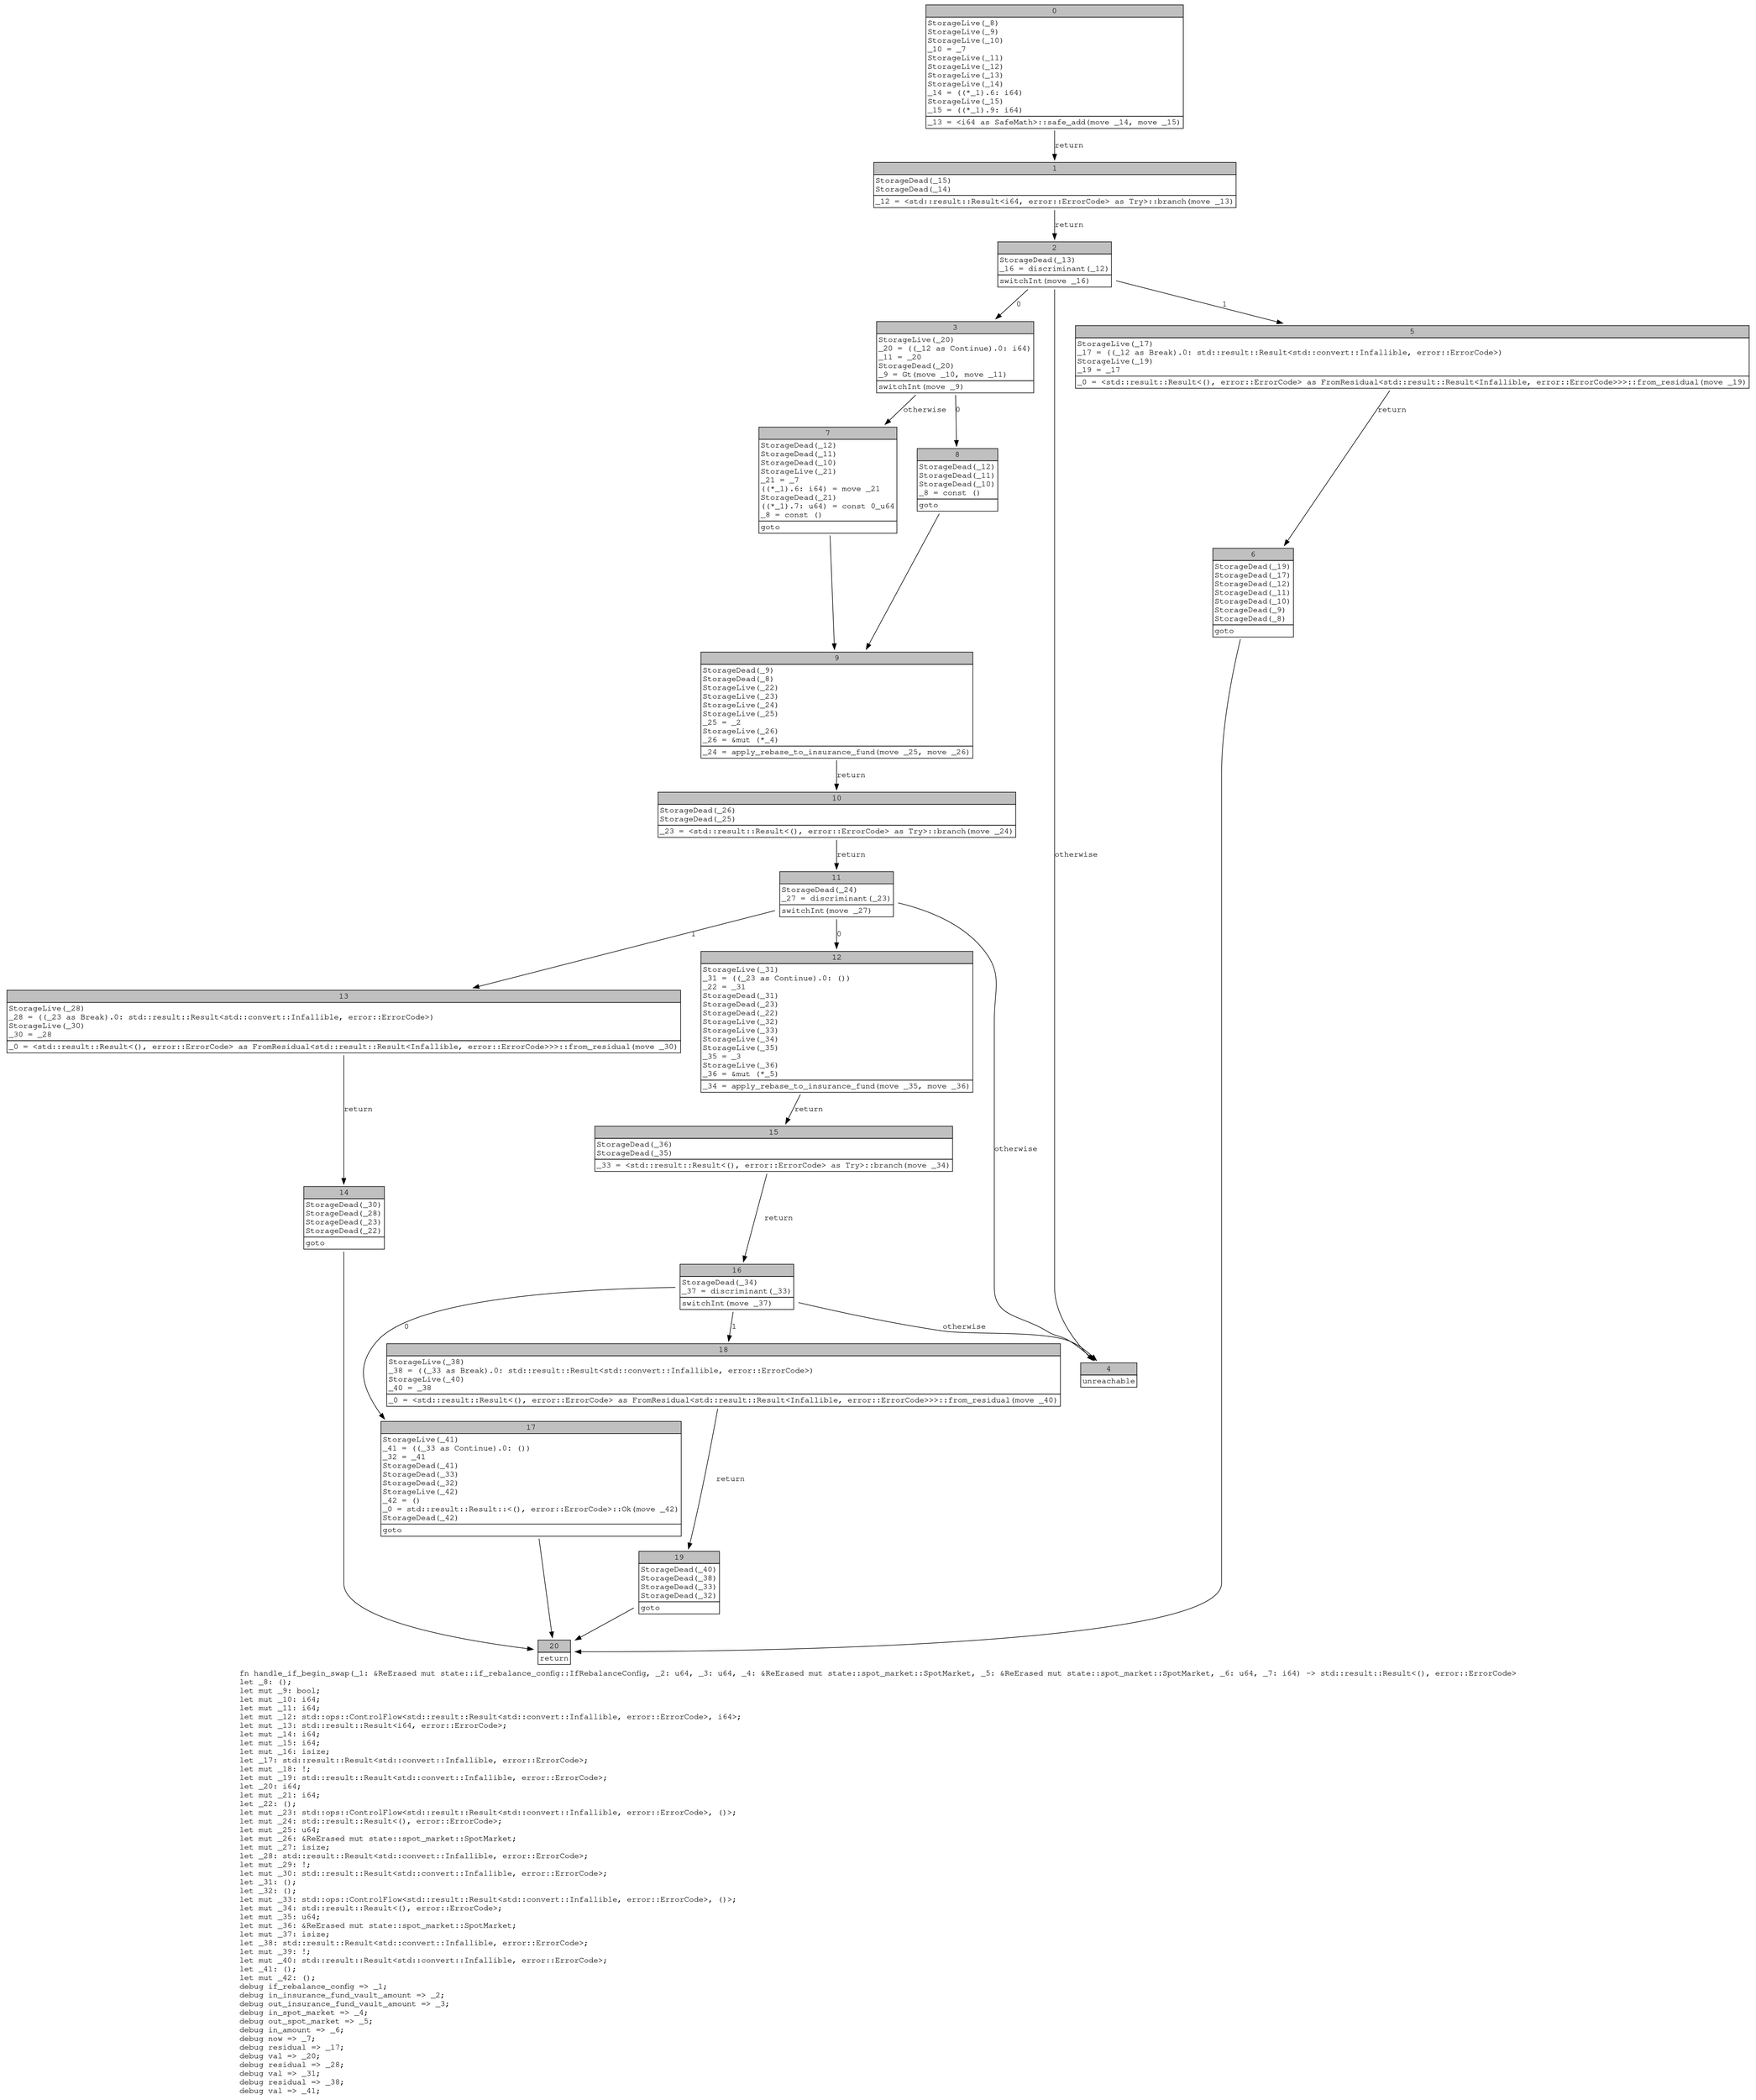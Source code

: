 digraph Mir_0_206 {
    graph [fontname="Courier, monospace"];
    node [fontname="Courier, monospace"];
    edge [fontname="Courier, monospace"];
    label=<fn handle_if_begin_swap(_1: &amp;ReErased mut state::if_rebalance_config::IfRebalanceConfig, _2: u64, _3: u64, _4: &amp;ReErased mut state::spot_market::SpotMarket, _5: &amp;ReErased mut state::spot_market::SpotMarket, _6: u64, _7: i64) -&gt; std::result::Result&lt;(), error::ErrorCode&gt;<br align="left"/>let _8: ();<br align="left"/>let mut _9: bool;<br align="left"/>let mut _10: i64;<br align="left"/>let mut _11: i64;<br align="left"/>let mut _12: std::ops::ControlFlow&lt;std::result::Result&lt;std::convert::Infallible, error::ErrorCode&gt;, i64&gt;;<br align="left"/>let mut _13: std::result::Result&lt;i64, error::ErrorCode&gt;;<br align="left"/>let mut _14: i64;<br align="left"/>let mut _15: i64;<br align="left"/>let mut _16: isize;<br align="left"/>let _17: std::result::Result&lt;std::convert::Infallible, error::ErrorCode&gt;;<br align="left"/>let mut _18: !;<br align="left"/>let mut _19: std::result::Result&lt;std::convert::Infallible, error::ErrorCode&gt;;<br align="left"/>let _20: i64;<br align="left"/>let mut _21: i64;<br align="left"/>let _22: ();<br align="left"/>let mut _23: std::ops::ControlFlow&lt;std::result::Result&lt;std::convert::Infallible, error::ErrorCode&gt;, ()&gt;;<br align="left"/>let mut _24: std::result::Result&lt;(), error::ErrorCode&gt;;<br align="left"/>let mut _25: u64;<br align="left"/>let mut _26: &amp;ReErased mut state::spot_market::SpotMarket;<br align="left"/>let mut _27: isize;<br align="left"/>let _28: std::result::Result&lt;std::convert::Infallible, error::ErrorCode&gt;;<br align="left"/>let mut _29: !;<br align="left"/>let mut _30: std::result::Result&lt;std::convert::Infallible, error::ErrorCode&gt;;<br align="left"/>let _31: ();<br align="left"/>let _32: ();<br align="left"/>let mut _33: std::ops::ControlFlow&lt;std::result::Result&lt;std::convert::Infallible, error::ErrorCode&gt;, ()&gt;;<br align="left"/>let mut _34: std::result::Result&lt;(), error::ErrorCode&gt;;<br align="left"/>let mut _35: u64;<br align="left"/>let mut _36: &amp;ReErased mut state::spot_market::SpotMarket;<br align="left"/>let mut _37: isize;<br align="left"/>let _38: std::result::Result&lt;std::convert::Infallible, error::ErrorCode&gt;;<br align="left"/>let mut _39: !;<br align="left"/>let mut _40: std::result::Result&lt;std::convert::Infallible, error::ErrorCode&gt;;<br align="left"/>let _41: ();<br align="left"/>let mut _42: ();<br align="left"/>debug if_rebalance_config =&gt; _1;<br align="left"/>debug in_insurance_fund_vault_amount =&gt; _2;<br align="left"/>debug out_insurance_fund_vault_amount =&gt; _3;<br align="left"/>debug in_spot_market =&gt; _4;<br align="left"/>debug out_spot_market =&gt; _5;<br align="left"/>debug in_amount =&gt; _6;<br align="left"/>debug now =&gt; _7;<br align="left"/>debug residual =&gt; _17;<br align="left"/>debug val =&gt; _20;<br align="left"/>debug residual =&gt; _28;<br align="left"/>debug val =&gt; _31;<br align="left"/>debug residual =&gt; _38;<br align="left"/>debug val =&gt; _41;<br align="left"/>>;
    bb0__0_206 [shape="none", label=<<table border="0" cellborder="1" cellspacing="0"><tr><td bgcolor="gray" align="center" colspan="1">0</td></tr><tr><td align="left" balign="left">StorageLive(_8)<br/>StorageLive(_9)<br/>StorageLive(_10)<br/>_10 = _7<br/>StorageLive(_11)<br/>StorageLive(_12)<br/>StorageLive(_13)<br/>StorageLive(_14)<br/>_14 = ((*_1).6: i64)<br/>StorageLive(_15)<br/>_15 = ((*_1).9: i64)<br/></td></tr><tr><td align="left">_13 = &lt;i64 as SafeMath&gt;::safe_add(move _14, move _15)</td></tr></table>>];
    bb1__0_206 [shape="none", label=<<table border="0" cellborder="1" cellspacing="0"><tr><td bgcolor="gray" align="center" colspan="1">1</td></tr><tr><td align="left" balign="left">StorageDead(_15)<br/>StorageDead(_14)<br/></td></tr><tr><td align="left">_12 = &lt;std::result::Result&lt;i64, error::ErrorCode&gt; as Try&gt;::branch(move _13)</td></tr></table>>];
    bb2__0_206 [shape="none", label=<<table border="0" cellborder="1" cellspacing="0"><tr><td bgcolor="gray" align="center" colspan="1">2</td></tr><tr><td align="left" balign="left">StorageDead(_13)<br/>_16 = discriminant(_12)<br/></td></tr><tr><td align="left">switchInt(move _16)</td></tr></table>>];
    bb3__0_206 [shape="none", label=<<table border="0" cellborder="1" cellspacing="0"><tr><td bgcolor="gray" align="center" colspan="1">3</td></tr><tr><td align="left" balign="left">StorageLive(_20)<br/>_20 = ((_12 as Continue).0: i64)<br/>_11 = _20<br/>StorageDead(_20)<br/>_9 = Gt(move _10, move _11)<br/></td></tr><tr><td align="left">switchInt(move _9)</td></tr></table>>];
    bb4__0_206 [shape="none", label=<<table border="0" cellborder="1" cellspacing="0"><tr><td bgcolor="gray" align="center" colspan="1">4</td></tr><tr><td align="left">unreachable</td></tr></table>>];
    bb5__0_206 [shape="none", label=<<table border="0" cellborder="1" cellspacing="0"><tr><td bgcolor="gray" align="center" colspan="1">5</td></tr><tr><td align="left" balign="left">StorageLive(_17)<br/>_17 = ((_12 as Break).0: std::result::Result&lt;std::convert::Infallible, error::ErrorCode&gt;)<br/>StorageLive(_19)<br/>_19 = _17<br/></td></tr><tr><td align="left">_0 = &lt;std::result::Result&lt;(), error::ErrorCode&gt; as FromResidual&lt;std::result::Result&lt;Infallible, error::ErrorCode&gt;&gt;&gt;::from_residual(move _19)</td></tr></table>>];
    bb6__0_206 [shape="none", label=<<table border="0" cellborder="1" cellspacing="0"><tr><td bgcolor="gray" align="center" colspan="1">6</td></tr><tr><td align="left" balign="left">StorageDead(_19)<br/>StorageDead(_17)<br/>StorageDead(_12)<br/>StorageDead(_11)<br/>StorageDead(_10)<br/>StorageDead(_9)<br/>StorageDead(_8)<br/></td></tr><tr><td align="left">goto</td></tr></table>>];
    bb7__0_206 [shape="none", label=<<table border="0" cellborder="1" cellspacing="0"><tr><td bgcolor="gray" align="center" colspan="1">7</td></tr><tr><td align="left" balign="left">StorageDead(_12)<br/>StorageDead(_11)<br/>StorageDead(_10)<br/>StorageLive(_21)<br/>_21 = _7<br/>((*_1).6: i64) = move _21<br/>StorageDead(_21)<br/>((*_1).7: u64) = const 0_u64<br/>_8 = const ()<br/></td></tr><tr><td align="left">goto</td></tr></table>>];
    bb8__0_206 [shape="none", label=<<table border="0" cellborder="1" cellspacing="0"><tr><td bgcolor="gray" align="center" colspan="1">8</td></tr><tr><td align="left" balign="left">StorageDead(_12)<br/>StorageDead(_11)<br/>StorageDead(_10)<br/>_8 = const ()<br/></td></tr><tr><td align="left">goto</td></tr></table>>];
    bb9__0_206 [shape="none", label=<<table border="0" cellborder="1" cellspacing="0"><tr><td bgcolor="gray" align="center" colspan="1">9</td></tr><tr><td align="left" balign="left">StorageDead(_9)<br/>StorageDead(_8)<br/>StorageLive(_22)<br/>StorageLive(_23)<br/>StorageLive(_24)<br/>StorageLive(_25)<br/>_25 = _2<br/>StorageLive(_26)<br/>_26 = &amp;mut (*_4)<br/></td></tr><tr><td align="left">_24 = apply_rebase_to_insurance_fund(move _25, move _26)</td></tr></table>>];
    bb10__0_206 [shape="none", label=<<table border="0" cellborder="1" cellspacing="0"><tr><td bgcolor="gray" align="center" colspan="1">10</td></tr><tr><td align="left" balign="left">StorageDead(_26)<br/>StorageDead(_25)<br/></td></tr><tr><td align="left">_23 = &lt;std::result::Result&lt;(), error::ErrorCode&gt; as Try&gt;::branch(move _24)</td></tr></table>>];
    bb11__0_206 [shape="none", label=<<table border="0" cellborder="1" cellspacing="0"><tr><td bgcolor="gray" align="center" colspan="1">11</td></tr><tr><td align="left" balign="left">StorageDead(_24)<br/>_27 = discriminant(_23)<br/></td></tr><tr><td align="left">switchInt(move _27)</td></tr></table>>];
    bb12__0_206 [shape="none", label=<<table border="0" cellborder="1" cellspacing="0"><tr><td bgcolor="gray" align="center" colspan="1">12</td></tr><tr><td align="left" balign="left">StorageLive(_31)<br/>_31 = ((_23 as Continue).0: ())<br/>_22 = _31<br/>StorageDead(_31)<br/>StorageDead(_23)<br/>StorageDead(_22)<br/>StorageLive(_32)<br/>StorageLive(_33)<br/>StorageLive(_34)<br/>StorageLive(_35)<br/>_35 = _3<br/>StorageLive(_36)<br/>_36 = &amp;mut (*_5)<br/></td></tr><tr><td align="left">_34 = apply_rebase_to_insurance_fund(move _35, move _36)</td></tr></table>>];
    bb13__0_206 [shape="none", label=<<table border="0" cellborder="1" cellspacing="0"><tr><td bgcolor="gray" align="center" colspan="1">13</td></tr><tr><td align="left" balign="left">StorageLive(_28)<br/>_28 = ((_23 as Break).0: std::result::Result&lt;std::convert::Infallible, error::ErrorCode&gt;)<br/>StorageLive(_30)<br/>_30 = _28<br/></td></tr><tr><td align="left">_0 = &lt;std::result::Result&lt;(), error::ErrorCode&gt; as FromResidual&lt;std::result::Result&lt;Infallible, error::ErrorCode&gt;&gt;&gt;::from_residual(move _30)</td></tr></table>>];
    bb14__0_206 [shape="none", label=<<table border="0" cellborder="1" cellspacing="0"><tr><td bgcolor="gray" align="center" colspan="1">14</td></tr><tr><td align="left" balign="left">StorageDead(_30)<br/>StorageDead(_28)<br/>StorageDead(_23)<br/>StorageDead(_22)<br/></td></tr><tr><td align="left">goto</td></tr></table>>];
    bb15__0_206 [shape="none", label=<<table border="0" cellborder="1" cellspacing="0"><tr><td bgcolor="gray" align="center" colspan="1">15</td></tr><tr><td align="left" balign="left">StorageDead(_36)<br/>StorageDead(_35)<br/></td></tr><tr><td align="left">_33 = &lt;std::result::Result&lt;(), error::ErrorCode&gt; as Try&gt;::branch(move _34)</td></tr></table>>];
    bb16__0_206 [shape="none", label=<<table border="0" cellborder="1" cellspacing="0"><tr><td bgcolor="gray" align="center" colspan="1">16</td></tr><tr><td align="left" balign="left">StorageDead(_34)<br/>_37 = discriminant(_33)<br/></td></tr><tr><td align="left">switchInt(move _37)</td></tr></table>>];
    bb17__0_206 [shape="none", label=<<table border="0" cellborder="1" cellspacing="0"><tr><td bgcolor="gray" align="center" colspan="1">17</td></tr><tr><td align="left" balign="left">StorageLive(_41)<br/>_41 = ((_33 as Continue).0: ())<br/>_32 = _41<br/>StorageDead(_41)<br/>StorageDead(_33)<br/>StorageDead(_32)<br/>StorageLive(_42)<br/>_42 = ()<br/>_0 = std::result::Result::&lt;(), error::ErrorCode&gt;::Ok(move _42)<br/>StorageDead(_42)<br/></td></tr><tr><td align="left">goto</td></tr></table>>];
    bb18__0_206 [shape="none", label=<<table border="0" cellborder="1" cellspacing="0"><tr><td bgcolor="gray" align="center" colspan="1">18</td></tr><tr><td align="left" balign="left">StorageLive(_38)<br/>_38 = ((_33 as Break).0: std::result::Result&lt;std::convert::Infallible, error::ErrorCode&gt;)<br/>StorageLive(_40)<br/>_40 = _38<br/></td></tr><tr><td align="left">_0 = &lt;std::result::Result&lt;(), error::ErrorCode&gt; as FromResidual&lt;std::result::Result&lt;Infallible, error::ErrorCode&gt;&gt;&gt;::from_residual(move _40)</td></tr></table>>];
    bb19__0_206 [shape="none", label=<<table border="0" cellborder="1" cellspacing="0"><tr><td bgcolor="gray" align="center" colspan="1">19</td></tr><tr><td align="left" balign="left">StorageDead(_40)<br/>StorageDead(_38)<br/>StorageDead(_33)<br/>StorageDead(_32)<br/></td></tr><tr><td align="left">goto</td></tr></table>>];
    bb20__0_206 [shape="none", label=<<table border="0" cellborder="1" cellspacing="0"><tr><td bgcolor="gray" align="center" colspan="1">20</td></tr><tr><td align="left">return</td></tr></table>>];
    bb0__0_206 -> bb1__0_206 [label="return"];
    bb1__0_206 -> bb2__0_206 [label="return"];
    bb2__0_206 -> bb3__0_206 [label="0"];
    bb2__0_206 -> bb5__0_206 [label="1"];
    bb2__0_206 -> bb4__0_206 [label="otherwise"];
    bb3__0_206 -> bb8__0_206 [label="0"];
    bb3__0_206 -> bb7__0_206 [label="otherwise"];
    bb5__0_206 -> bb6__0_206 [label="return"];
    bb6__0_206 -> bb20__0_206 [label=""];
    bb7__0_206 -> bb9__0_206 [label=""];
    bb8__0_206 -> bb9__0_206 [label=""];
    bb9__0_206 -> bb10__0_206 [label="return"];
    bb10__0_206 -> bb11__0_206 [label="return"];
    bb11__0_206 -> bb12__0_206 [label="0"];
    bb11__0_206 -> bb13__0_206 [label="1"];
    bb11__0_206 -> bb4__0_206 [label="otherwise"];
    bb12__0_206 -> bb15__0_206 [label="return"];
    bb13__0_206 -> bb14__0_206 [label="return"];
    bb14__0_206 -> bb20__0_206 [label=""];
    bb15__0_206 -> bb16__0_206 [label="return"];
    bb16__0_206 -> bb17__0_206 [label="0"];
    bb16__0_206 -> bb18__0_206 [label="1"];
    bb16__0_206 -> bb4__0_206 [label="otherwise"];
    bb17__0_206 -> bb20__0_206 [label=""];
    bb18__0_206 -> bb19__0_206 [label="return"];
    bb19__0_206 -> bb20__0_206 [label=""];
}
